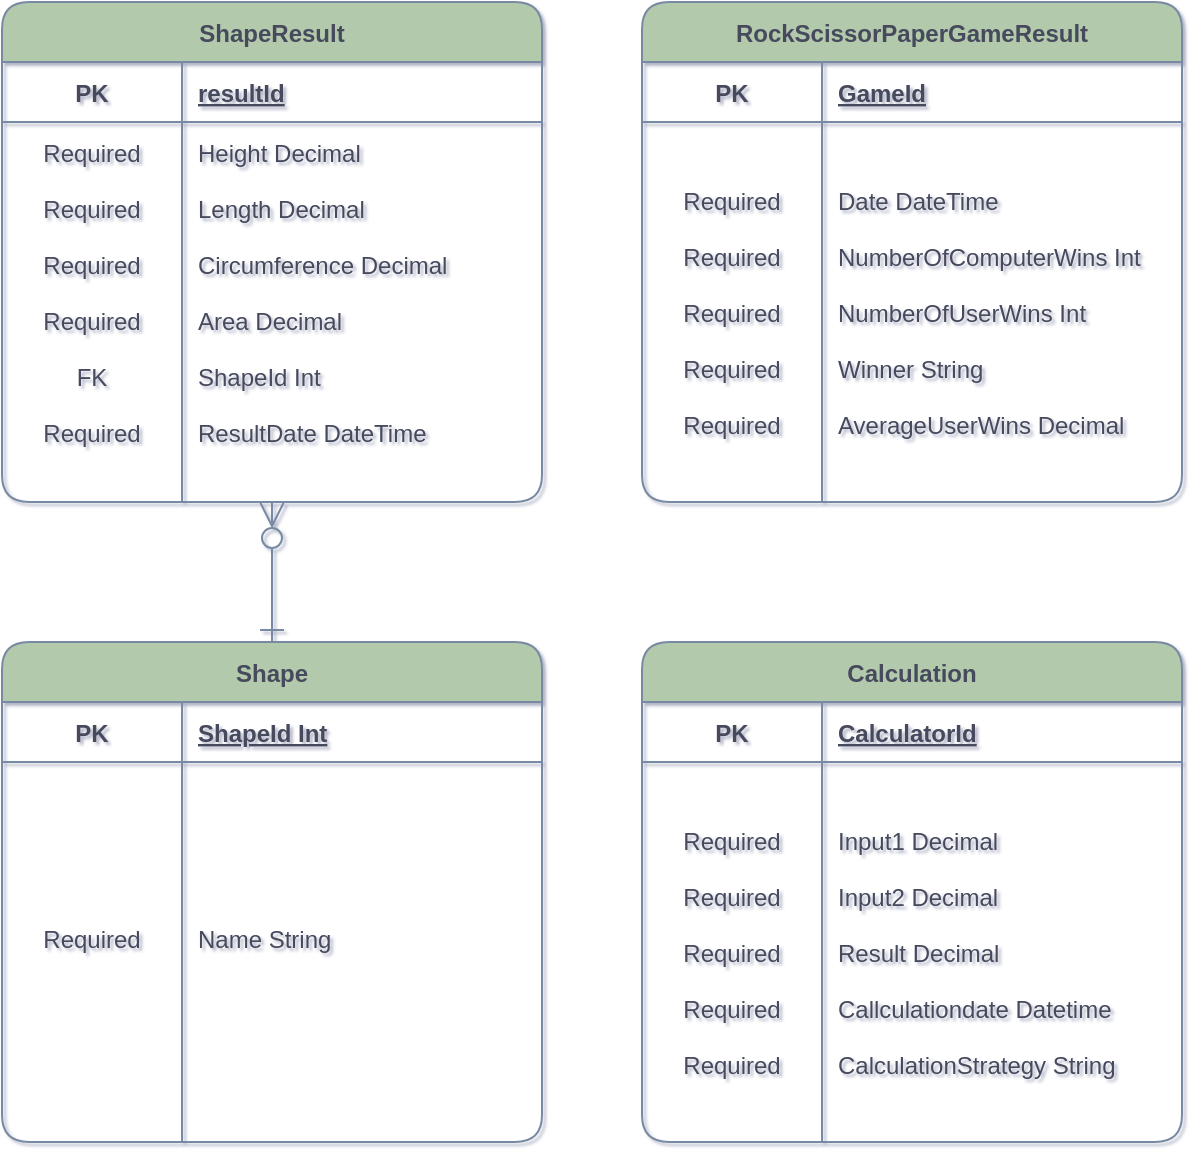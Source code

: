 <mxfile version="20.6.2" type="device"><diagram id="n25lftzC01n3alcy3_S2" name="Sida-1"><mxGraphModel dx="920" dy="863" grid="1" gridSize="10" guides="1" tooltips="1" connect="1" arrows="1" fold="1" page="1" pageScale="1" pageWidth="827" pageHeight="1169" math="0" shadow="1"><root><mxCell id="0"/><mxCell id="1" parent="0"/><mxCell id="q6SKKDD4T3wVvWJob-ZP-19" style="edgeStyle=orthogonalEdgeStyle;rounded=1;orthogonalLoop=1;jettySize=auto;html=1;endArrow=ERone;endFill=0;strokeWidth=1;endSize=10;startSize=10;startArrow=ERzeroToMany;startFill=0;strokeColor=#788AA3;fontColor=#46495D;" edge="1" parent="1" source="OS7sKEbMhiJ--WGNKMLG-3" target="q6SKKDD4T3wVvWJob-ZP-1"><mxGeometry relative="1" as="geometry"/></mxCell><mxCell id="OS7sKEbMhiJ--WGNKMLG-3" value="ShapeResult" style="shape=table;startSize=30;container=1;collapsible=1;childLayout=tableLayout;fixedRows=1;rowLines=0;fontStyle=1;align=center;resizeLast=1;fillColor=#B2C9AB;strokeColor=#788AA3;fontColor=#46495D;rounded=1;" parent="1" vertex="1"><mxGeometry x="40" y="20" width="270" height="250.0" as="geometry"/></mxCell><mxCell id="OS7sKEbMhiJ--WGNKMLG-4" value="" style="shape=tableRow;horizontal=0;startSize=0;swimlaneHead=0;swimlaneBody=0;fillColor=none;collapsible=0;dropTarget=0;points=[[0,0.5],[1,0.5]];portConstraint=eastwest;top=0;left=0;right=0;bottom=1;strokeColor=#788AA3;fontColor=#46495D;rounded=1;" parent="OS7sKEbMhiJ--WGNKMLG-3" vertex="1"><mxGeometry y="30" width="270" height="30" as="geometry"/></mxCell><mxCell id="OS7sKEbMhiJ--WGNKMLG-5" value="PK" style="shape=partialRectangle;connectable=0;fillColor=none;top=0;left=0;bottom=0;right=0;fontStyle=1;overflow=hidden;strokeColor=#788AA3;fontColor=#46495D;rounded=1;" parent="OS7sKEbMhiJ--WGNKMLG-4" vertex="1"><mxGeometry width="90" height="30" as="geometry"><mxRectangle width="90" height="30" as="alternateBounds"/></mxGeometry></mxCell><mxCell id="OS7sKEbMhiJ--WGNKMLG-6" value="resultId" style="shape=partialRectangle;connectable=0;fillColor=none;top=0;left=0;bottom=0;right=0;align=left;spacingLeft=6;fontStyle=5;overflow=hidden;strokeColor=#788AA3;fontColor=#46495D;rounded=1;" parent="OS7sKEbMhiJ--WGNKMLG-4" vertex="1"><mxGeometry x="90" width="180" height="30" as="geometry"><mxRectangle width="180" height="30" as="alternateBounds"/></mxGeometry></mxCell><mxCell id="OS7sKEbMhiJ--WGNKMLG-7" value="" style="shape=tableRow;horizontal=0;startSize=0;swimlaneHead=0;swimlaneBody=0;fillColor=none;collapsible=0;dropTarget=0;points=[[0,0.5],[1,0.5]];portConstraint=eastwest;top=0;left=0;right=0;bottom=0;strokeColor=#788AA3;fontColor=#46495D;rounded=1;" parent="OS7sKEbMhiJ--WGNKMLG-3" vertex="1"><mxGeometry y="60" width="270" height="170" as="geometry"/></mxCell><mxCell id="OS7sKEbMhiJ--WGNKMLG-8" value="Required&#10;&#10;Required&#10;&#10;Required&#10;&#10;Required&#10;&#10;FK&#10;&#10;Required" style="shape=partialRectangle;connectable=0;fillColor=none;top=0;left=0;bottom=0;right=0;editable=1;overflow=hidden;strokeColor=#788AA3;fontColor=#46495D;rounded=1;" parent="OS7sKEbMhiJ--WGNKMLG-7" vertex="1"><mxGeometry width="90" height="170" as="geometry"><mxRectangle width="90" height="170" as="alternateBounds"/></mxGeometry></mxCell><mxCell id="OS7sKEbMhiJ--WGNKMLG-9" value="Height Decimal&#10;&#10;Length Decimal&#10;&#10;Circumference Decimal&#10;&#10;Area Decimal&#10;&#10;ShapeId Int&#10;&#10;ResultDate DateTime" style="shape=partialRectangle;connectable=0;fillColor=none;top=0;left=0;bottom=0;right=0;align=left;spacingLeft=6;overflow=hidden;strokeColor=#788AA3;fontColor=#46495D;rounded=1;" parent="OS7sKEbMhiJ--WGNKMLG-7" vertex="1"><mxGeometry x="90" width="180" height="170" as="geometry"><mxRectangle width="180" height="170" as="alternateBounds"/></mxGeometry></mxCell><mxCell id="OS7sKEbMhiJ--WGNKMLG-10" value="" style="shape=tableRow;horizontal=0;startSize=0;swimlaneHead=0;swimlaneBody=0;fillColor=none;collapsible=0;dropTarget=0;points=[[0,0.5],[1,0.5]];portConstraint=eastwest;top=0;left=0;right=0;bottom=0;strokeColor=#788AA3;fontColor=#46495D;rounded=1;" parent="OS7sKEbMhiJ--WGNKMLG-3" vertex="1"><mxGeometry y="230" width="270" height="20" as="geometry"/></mxCell><mxCell id="OS7sKEbMhiJ--WGNKMLG-11" value="" style="shape=partialRectangle;connectable=0;fillColor=none;top=0;left=0;bottom=0;right=0;editable=1;overflow=hidden;strokeColor=#788AA3;fontColor=#46495D;rounded=1;" parent="OS7sKEbMhiJ--WGNKMLG-10" vertex="1"><mxGeometry width="90" height="20" as="geometry"><mxRectangle width="90" height="20" as="alternateBounds"/></mxGeometry></mxCell><mxCell id="OS7sKEbMhiJ--WGNKMLG-12" value="" style="shape=partialRectangle;connectable=0;fillColor=none;top=0;left=0;bottom=0;right=0;align=left;spacingLeft=6;overflow=hidden;strokeColor=#788AA3;fontColor=#46495D;rounded=1;" parent="OS7sKEbMhiJ--WGNKMLG-10" vertex="1"><mxGeometry x="90" width="180" height="20" as="geometry"><mxRectangle width="180" height="20" as="alternateBounds"/></mxGeometry></mxCell><mxCell id="q6SKKDD4T3wVvWJob-ZP-1" value="Shape" style="shape=table;startSize=30;container=1;collapsible=1;childLayout=tableLayout;fixedRows=1;rowLines=0;fontStyle=1;align=center;resizeLast=1;fillColor=#B2C9AB;strokeColor=#788AA3;fontColor=#46495D;rounded=1;" vertex="1" parent="1"><mxGeometry x="40" y="340" width="270" height="250" as="geometry"/></mxCell><mxCell id="q6SKKDD4T3wVvWJob-ZP-2" value="" style="shape=tableRow;horizontal=0;startSize=0;swimlaneHead=0;swimlaneBody=0;fillColor=none;collapsible=0;dropTarget=0;points=[[0,0.5],[1,0.5]];portConstraint=eastwest;top=0;left=0;right=0;bottom=1;strokeColor=#788AA3;fontColor=#46495D;rounded=1;" vertex="1" parent="q6SKKDD4T3wVvWJob-ZP-1"><mxGeometry y="30" width="270" height="30" as="geometry"/></mxCell><mxCell id="q6SKKDD4T3wVvWJob-ZP-3" value="PK" style="shape=partialRectangle;connectable=0;fillColor=none;top=0;left=0;bottom=0;right=0;fontStyle=1;overflow=hidden;strokeColor=#788AA3;fontColor=#46495D;rounded=1;" vertex="1" parent="q6SKKDD4T3wVvWJob-ZP-2"><mxGeometry width="90" height="30" as="geometry"><mxRectangle width="90" height="30" as="alternateBounds"/></mxGeometry></mxCell><mxCell id="q6SKKDD4T3wVvWJob-ZP-4" value="ShapeId Int" style="shape=partialRectangle;connectable=0;fillColor=none;top=0;left=0;bottom=0;right=0;align=left;spacingLeft=6;fontStyle=5;overflow=hidden;strokeColor=#788AA3;fontColor=#46495D;rounded=1;" vertex="1" parent="q6SKKDD4T3wVvWJob-ZP-2"><mxGeometry x="90" width="180" height="30" as="geometry"><mxRectangle width="180" height="30" as="alternateBounds"/></mxGeometry></mxCell><mxCell id="q6SKKDD4T3wVvWJob-ZP-11" value="" style="shape=tableRow;horizontal=0;startSize=0;swimlaneHead=0;swimlaneBody=0;fillColor=none;collapsible=0;dropTarget=0;points=[[0,0.5],[1,0.5]];portConstraint=eastwest;top=0;left=0;right=0;bottom=0;strokeColor=#788AA3;fontColor=#46495D;rounded=1;" vertex="1" parent="q6SKKDD4T3wVvWJob-ZP-1"><mxGeometry y="60" width="270" height="190" as="geometry"/></mxCell><mxCell id="q6SKKDD4T3wVvWJob-ZP-12" value="Required&#10; " style="shape=partialRectangle;connectable=0;fillColor=none;top=0;left=0;bottom=0;right=0;editable=1;overflow=hidden;strokeColor=#788AA3;fontColor=#46495D;rounded=1;" vertex="1" parent="q6SKKDD4T3wVvWJob-ZP-11"><mxGeometry width="90" height="190" as="geometry"><mxRectangle width="90" height="190" as="alternateBounds"/></mxGeometry></mxCell><mxCell id="q6SKKDD4T3wVvWJob-ZP-13" value="Name String&#10;" style="shape=partialRectangle;connectable=0;fillColor=none;top=0;left=0;bottom=0;right=0;align=left;spacingLeft=6;overflow=hidden;strokeColor=#788AA3;fontColor=#46495D;rounded=1;" vertex="1" parent="q6SKKDD4T3wVvWJob-ZP-11"><mxGeometry x="90" width="180" height="190" as="geometry"><mxRectangle width="180" height="190" as="alternateBounds"/></mxGeometry></mxCell><mxCell id="q6SKKDD4T3wVvWJob-ZP-15" value="" style="shape=tableRow;horizontal=0;startSize=0;swimlaneHead=0;swimlaneBody=0;fillColor=none;collapsible=0;dropTarget=0;points=[[0,0.5],[1,0.5]];portConstraint=eastwest;top=0;left=0;right=0;bottom=0;strokeColor=#788AA3;fontColor=#46495D;rounded=1;" vertex="1" parent="1"><mxGeometry x="110" y="490" width="220" height="20" as="geometry"/></mxCell><mxCell id="q6SKKDD4T3wVvWJob-ZP-16" value="" style="shape=partialRectangle;connectable=0;fillColor=none;top=0;left=0;bottom=0;right=0;editable=1;overflow=hidden;strokeColor=#788AA3;fontColor=#46495D;rounded=1;" vertex="1" parent="q6SKKDD4T3wVvWJob-ZP-15"><mxGeometry width="30" height="20" as="geometry"><mxRectangle width="30" height="20" as="alternateBounds"/></mxGeometry></mxCell><mxCell id="q6SKKDD4T3wVvWJob-ZP-22" value="RockScissorPaperGameResult" style="shape=table;startSize=30;container=1;collapsible=1;childLayout=tableLayout;fixedRows=1;rowLines=0;fontStyle=1;align=center;resizeLast=1;fillColor=#B2C9AB;strokeColor=#788AA3;fontColor=#46495D;rounded=1;" vertex="1" parent="1"><mxGeometry x="360" y="20" width="270.0" height="250" as="geometry"/></mxCell><mxCell id="q6SKKDD4T3wVvWJob-ZP-23" value="" style="shape=tableRow;horizontal=0;startSize=0;swimlaneHead=0;swimlaneBody=0;fillColor=none;collapsible=0;dropTarget=0;points=[[0,0.5],[1,0.5]];portConstraint=eastwest;top=0;left=0;right=0;bottom=1;strokeColor=#788AA3;fontColor=#46495D;rounded=1;" vertex="1" parent="q6SKKDD4T3wVvWJob-ZP-22"><mxGeometry y="30" width="270.0" height="30" as="geometry"/></mxCell><mxCell id="q6SKKDD4T3wVvWJob-ZP-24" value="PK" style="shape=partialRectangle;connectable=0;fillColor=none;top=0;left=0;bottom=0;right=0;fontStyle=1;overflow=hidden;strokeColor=#788AA3;fontColor=#46495D;rounded=1;" vertex="1" parent="q6SKKDD4T3wVvWJob-ZP-23"><mxGeometry width="90.0" height="30" as="geometry"><mxRectangle width="90.0" height="30" as="alternateBounds"/></mxGeometry></mxCell><mxCell id="q6SKKDD4T3wVvWJob-ZP-25" value="GameId" style="shape=partialRectangle;connectable=0;fillColor=none;top=0;left=0;bottom=0;right=0;align=left;spacingLeft=6;fontStyle=5;overflow=hidden;strokeColor=#788AA3;fontColor=#46495D;rounded=1;" vertex="1" parent="q6SKKDD4T3wVvWJob-ZP-23"><mxGeometry x="90.0" width="180" height="30" as="geometry"><mxRectangle width="180" height="30" as="alternateBounds"/></mxGeometry></mxCell><mxCell id="q6SKKDD4T3wVvWJob-ZP-26" value="" style="shape=tableRow;horizontal=0;startSize=0;swimlaneHead=0;swimlaneBody=0;fillColor=none;collapsible=0;dropTarget=0;points=[[0,0.5],[1,0.5]];portConstraint=eastwest;top=0;left=0;right=0;bottom=0;strokeColor=#788AA3;fontColor=#46495D;rounded=1;" vertex="1" parent="q6SKKDD4T3wVvWJob-ZP-22"><mxGeometry y="60" width="270.0" height="190" as="geometry"/></mxCell><mxCell id="q6SKKDD4T3wVvWJob-ZP-27" value="Required&#10;&#10;Required&#10;&#10;Required&#10;&#10;Required&#10;&#10;Required" style="shape=partialRectangle;connectable=0;fillColor=none;top=0;left=0;bottom=0;right=0;editable=1;overflow=hidden;strokeColor=#788AA3;fontColor=#46495D;rounded=1;" vertex="1" parent="q6SKKDD4T3wVvWJob-ZP-26"><mxGeometry width="90.0" height="190" as="geometry"><mxRectangle width="90.0" height="190" as="alternateBounds"/></mxGeometry></mxCell><mxCell id="q6SKKDD4T3wVvWJob-ZP-28" value="Date DateTime&#10;&#10;NumberOfComputerWins Int&#10;&#10;NumberOfUserWins Int&#10;&#10;Winner String&#10;&#10;AverageUserWins Decimal" style="shape=partialRectangle;connectable=0;fillColor=none;top=0;left=0;bottom=0;right=0;align=left;spacingLeft=6;overflow=hidden;strokeColor=#788AA3;fontColor=#46495D;rounded=1;" vertex="1" parent="q6SKKDD4T3wVvWJob-ZP-26"><mxGeometry x="90.0" width="180" height="190" as="geometry"><mxRectangle width="180" height="190" as="alternateBounds"/></mxGeometry></mxCell><mxCell id="q6SKKDD4T3wVvWJob-ZP-29" value="Calculation" style="shape=table;startSize=30;container=1;collapsible=1;childLayout=tableLayout;fixedRows=1;rowLines=0;fontStyle=1;align=center;resizeLast=1;fillColor=#B2C9AB;strokeColor=#788AA3;fontColor=#46495D;rounded=1;" vertex="1" parent="1"><mxGeometry x="360" y="340" width="270.0" height="250" as="geometry"/></mxCell><mxCell id="q6SKKDD4T3wVvWJob-ZP-30" value="" style="shape=tableRow;horizontal=0;startSize=0;swimlaneHead=0;swimlaneBody=0;fillColor=none;collapsible=0;dropTarget=0;points=[[0,0.5],[1,0.5]];portConstraint=eastwest;top=0;left=0;right=0;bottom=1;strokeColor=#788AA3;fontColor=#46495D;rounded=1;" vertex="1" parent="q6SKKDD4T3wVvWJob-ZP-29"><mxGeometry y="30" width="270.0" height="30" as="geometry"/></mxCell><mxCell id="q6SKKDD4T3wVvWJob-ZP-31" value="PK" style="shape=partialRectangle;connectable=0;fillColor=none;top=0;left=0;bottom=0;right=0;fontStyle=1;overflow=hidden;strokeColor=#788AA3;fontColor=#46495D;rounded=1;" vertex="1" parent="q6SKKDD4T3wVvWJob-ZP-30"><mxGeometry width="90.0" height="30" as="geometry"><mxRectangle width="90.0" height="30" as="alternateBounds"/></mxGeometry></mxCell><mxCell id="q6SKKDD4T3wVvWJob-ZP-32" value="CalculatorId" style="shape=partialRectangle;connectable=0;fillColor=none;top=0;left=0;bottom=0;right=0;align=left;spacingLeft=6;fontStyle=5;overflow=hidden;strokeColor=#788AA3;fontColor=#46495D;rounded=1;" vertex="1" parent="q6SKKDD4T3wVvWJob-ZP-30"><mxGeometry x="90.0" width="180" height="30" as="geometry"><mxRectangle width="180" height="30" as="alternateBounds"/></mxGeometry></mxCell><mxCell id="q6SKKDD4T3wVvWJob-ZP-33" value="" style="shape=tableRow;horizontal=0;startSize=0;swimlaneHead=0;swimlaneBody=0;fillColor=none;collapsible=0;dropTarget=0;points=[[0,0.5],[1,0.5]];portConstraint=eastwest;top=0;left=0;right=0;bottom=0;strokeColor=#788AA3;fontColor=#46495D;rounded=1;" vertex="1" parent="q6SKKDD4T3wVvWJob-ZP-29"><mxGeometry y="60" width="270.0" height="190" as="geometry"/></mxCell><mxCell id="q6SKKDD4T3wVvWJob-ZP-34" value="Required&#10;&#10;Required&#10;&#10;Required&#10;&#10;Required&#10;&#10;Required" style="shape=partialRectangle;connectable=0;fillColor=none;top=0;left=0;bottom=0;right=0;editable=1;overflow=hidden;strokeColor=#788AA3;fontColor=#46495D;rounded=1;" vertex="1" parent="q6SKKDD4T3wVvWJob-ZP-33"><mxGeometry width="90.0" height="190" as="geometry"><mxRectangle width="90.0" height="190" as="alternateBounds"/></mxGeometry></mxCell><mxCell id="q6SKKDD4T3wVvWJob-ZP-35" value="Input1 Decimal&#10;&#10;Input2 Decimal&#10;&#10;Result Decimal&#10;&#10;Callculationdate Datetime&#10;&#10;CalculationStrategy String" style="shape=partialRectangle;connectable=0;fillColor=none;top=0;left=0;bottom=0;right=0;align=left;spacingLeft=6;overflow=hidden;strokeColor=#788AA3;fontColor=#46495D;rounded=1;" vertex="1" parent="q6SKKDD4T3wVvWJob-ZP-33"><mxGeometry x="90.0" width="180" height="190" as="geometry"><mxRectangle width="180" height="190" as="alternateBounds"/></mxGeometry></mxCell></root></mxGraphModel></diagram></mxfile>